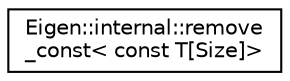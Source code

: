 digraph "Graphical Class Hierarchy"
{
  edge [fontname="Helvetica",fontsize="10",labelfontname="Helvetica",labelfontsize="10"];
  node [fontname="Helvetica",fontsize="10",shape=record];
  rankdir="LR";
  Node1 [label="Eigen::internal::remove\l_const\< const T[Size]\>",height=0.2,width=0.4,color="black", fillcolor="white", style="filled",URL="$struct_eigen_1_1internal_1_1remove__const_3_01const_01_t[_size]_4.html"];
}
